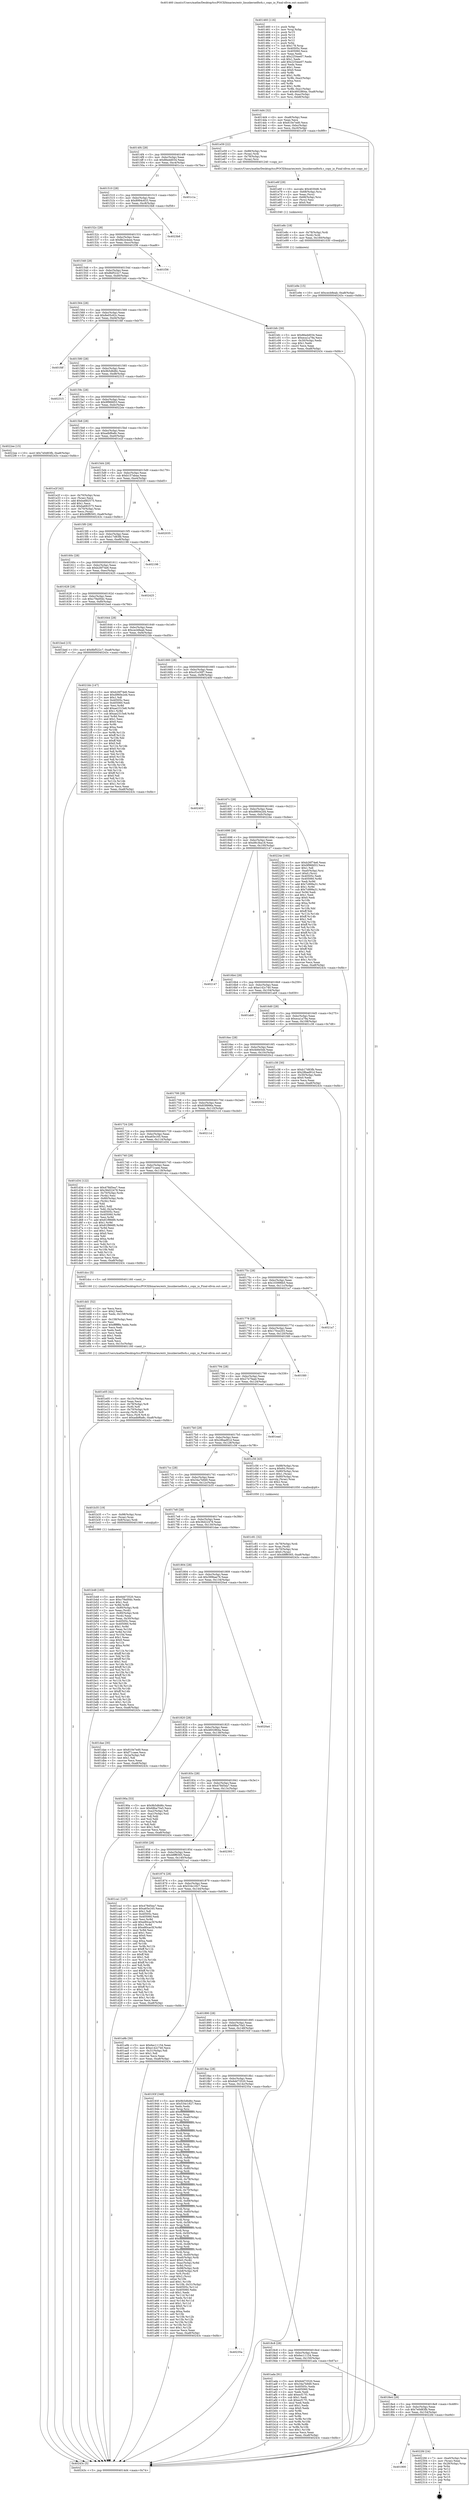 digraph "0x401460" {
  label = "0x401460 (/mnt/c/Users/mathe/Desktop/tcc/POCII/binaries/extr_linuxkernelfork.c_copy_io_Final-ollvm.out::main(0))"
  labelloc = "t"
  node[shape=record]

  Entry [label="",width=0.3,height=0.3,shape=circle,fillcolor=black,style=filled]
  "0x4014d4" [label="{
     0x4014d4 [32]\l
     | [instrs]\l
     &nbsp;&nbsp;0x4014d4 \<+6\>: mov -0xa8(%rbp),%eax\l
     &nbsp;&nbsp;0x4014da \<+2\>: mov %eax,%ecx\l
     &nbsp;&nbsp;0x4014dc \<+6\>: sub $0x810e7ed0,%ecx\l
     &nbsp;&nbsp;0x4014e2 \<+6\>: mov %eax,-0xbc(%rbp)\l
     &nbsp;&nbsp;0x4014e8 \<+6\>: mov %ecx,-0xc0(%rbp)\l
     &nbsp;&nbsp;0x4014ee \<+6\>: je 0000000000401e59 \<main+0x9f9\>\l
  }"]
  "0x401e59" [label="{
     0x401e59 [22]\l
     | [instrs]\l
     &nbsp;&nbsp;0x401e59 \<+7\>: mov -0x88(%rbp),%rax\l
     &nbsp;&nbsp;0x401e60 \<+3\>: mov (%rax),%rdi\l
     &nbsp;&nbsp;0x401e63 \<+4\>: mov -0x78(%rbp),%rax\l
     &nbsp;&nbsp;0x401e67 \<+3\>: mov (%rax),%rsi\l
     &nbsp;&nbsp;0x401e6a \<+5\>: call 0000000000401240 \<copy_io\>\l
     | [calls]\l
     &nbsp;&nbsp;0x401240 \{1\} (/mnt/c/Users/mathe/Desktop/tcc/POCII/binaries/extr_linuxkernelfork.c_copy_io_Final-ollvm.out::copy_io)\l
  }"]
  "0x4014f4" [label="{
     0x4014f4 [28]\l
     | [instrs]\l
     &nbsp;&nbsp;0x4014f4 \<+5\>: jmp 00000000004014f9 \<main+0x99\>\l
     &nbsp;&nbsp;0x4014f9 \<+6\>: mov -0xbc(%rbp),%eax\l
     &nbsp;&nbsp;0x4014ff \<+5\>: sub $0x86edd034,%eax\l
     &nbsp;&nbsp;0x401504 \<+6\>: mov %eax,-0xc4(%rbp)\l
     &nbsp;&nbsp;0x40150a \<+6\>: je 0000000000401c1a \<main+0x7ba\>\l
  }"]
  Exit [label="",width=0.3,height=0.3,shape=circle,fillcolor=black,style=filled,peripheries=2]
  "0x401c1a" [label="{
     0x401c1a\l
  }", style=dashed]
  "0x401510" [label="{
     0x401510 [28]\l
     | [instrs]\l
     &nbsp;&nbsp;0x401510 \<+5\>: jmp 0000000000401515 \<main+0xb5\>\l
     &nbsp;&nbsp;0x401515 \<+6\>: mov -0xbc(%rbp),%eax\l
     &nbsp;&nbsp;0x40151b \<+5\>: sub $0x8994c633,%eax\l
     &nbsp;&nbsp;0x401520 \<+6\>: mov %eax,-0xc8(%rbp)\l
     &nbsp;&nbsp;0x401526 \<+6\>: je 00000000004023b8 \<main+0xf58\>\l
  }"]
  "0x401900" [label="{
     0x401900\l
  }", style=dashed]
  "0x4023b8" [label="{
     0x4023b8\l
  }", style=dashed]
  "0x40152c" [label="{
     0x40152c [28]\l
     | [instrs]\l
     &nbsp;&nbsp;0x40152c \<+5\>: jmp 0000000000401531 \<main+0xd1\>\l
     &nbsp;&nbsp;0x401531 \<+6\>: mov -0xbc(%rbp),%eax\l
     &nbsp;&nbsp;0x401537 \<+5\>: sub $0x8b2e4eee,%eax\l
     &nbsp;&nbsp;0x40153c \<+6\>: mov %eax,-0xcc(%rbp)\l
     &nbsp;&nbsp;0x401542 \<+6\>: je 0000000000401f36 \<main+0xad6\>\l
  }"]
  "0x4022fd" [label="{
     0x4022fd [24]\l
     | [instrs]\l
     &nbsp;&nbsp;0x4022fd \<+7\>: mov -0xa0(%rbp),%rax\l
     &nbsp;&nbsp;0x402304 \<+2\>: mov (%rax),%eax\l
     &nbsp;&nbsp;0x402306 \<+4\>: lea -0x28(%rbp),%rsp\l
     &nbsp;&nbsp;0x40230a \<+1\>: pop %rbx\l
     &nbsp;&nbsp;0x40230b \<+2\>: pop %r12\l
     &nbsp;&nbsp;0x40230d \<+2\>: pop %r13\l
     &nbsp;&nbsp;0x40230f \<+2\>: pop %r14\l
     &nbsp;&nbsp;0x402311 \<+2\>: pop %r15\l
     &nbsp;&nbsp;0x402313 \<+1\>: pop %rbp\l
     &nbsp;&nbsp;0x402314 \<+1\>: ret\l
  }"]
  "0x401f36" [label="{
     0x401f36\l
  }", style=dashed]
  "0x401548" [label="{
     0x401548 [28]\l
     | [instrs]\l
     &nbsp;&nbsp;0x401548 \<+5\>: jmp 000000000040154d \<main+0xed\>\l
     &nbsp;&nbsp;0x40154d \<+6\>: mov -0xbc(%rbp),%eax\l
     &nbsp;&nbsp;0x401553 \<+5\>: sub $0x8bf522c7,%eax\l
     &nbsp;&nbsp;0x401558 \<+6\>: mov %eax,-0xd0(%rbp)\l
     &nbsp;&nbsp;0x40155e \<+6\>: je 0000000000401bfc \<main+0x79c\>\l
  }"]
  "0x401e9e" [label="{
     0x401e9e [15]\l
     | [instrs]\l
     &nbsp;&nbsp;0x401e9e \<+10\>: movl $0xcecb8eab,-0xa8(%rbp)\l
     &nbsp;&nbsp;0x401ea8 \<+5\>: jmp 000000000040243c \<main+0xfdc\>\l
  }"]
  "0x401bfc" [label="{
     0x401bfc [30]\l
     | [instrs]\l
     &nbsp;&nbsp;0x401bfc \<+5\>: mov $0x86edd034,%eax\l
     &nbsp;&nbsp;0x401c01 \<+5\>: mov $0xeca1a79a,%ecx\l
     &nbsp;&nbsp;0x401c06 \<+3\>: mov -0x30(%rbp),%edx\l
     &nbsp;&nbsp;0x401c09 \<+3\>: cmp $0x1,%edx\l
     &nbsp;&nbsp;0x401c0c \<+3\>: cmovl %ecx,%eax\l
     &nbsp;&nbsp;0x401c0f \<+6\>: mov %eax,-0xa8(%rbp)\l
     &nbsp;&nbsp;0x401c15 \<+5\>: jmp 000000000040243c \<main+0xfdc\>\l
  }"]
  "0x401564" [label="{
     0x401564 [28]\l
     | [instrs]\l
     &nbsp;&nbsp;0x401564 \<+5\>: jmp 0000000000401569 \<main+0x109\>\l
     &nbsp;&nbsp;0x401569 \<+6\>: mov -0xbc(%rbp),%eax\l
     &nbsp;&nbsp;0x40156f \<+5\>: sub $0x8e05c62c,%eax\l
     &nbsp;&nbsp;0x401574 \<+6\>: mov %eax,-0xd4(%rbp)\l
     &nbsp;&nbsp;0x40157a \<+6\>: je 0000000000401fdf \<main+0xb7f\>\l
  }"]
  "0x401e8c" [label="{
     0x401e8c [18]\l
     | [instrs]\l
     &nbsp;&nbsp;0x401e8c \<+4\>: mov -0x78(%rbp),%rdi\l
     &nbsp;&nbsp;0x401e90 \<+3\>: mov (%rdi),%rdi\l
     &nbsp;&nbsp;0x401e93 \<+6\>: mov %eax,-0x160(%rbp)\l
     &nbsp;&nbsp;0x401e99 \<+5\>: call 0000000000401030 \<free@plt\>\l
     | [calls]\l
     &nbsp;&nbsp;0x401030 \{1\} (unknown)\l
  }"]
  "0x401fdf" [label="{
     0x401fdf\l
  }", style=dashed]
  "0x401580" [label="{
     0x401580 [28]\l
     | [instrs]\l
     &nbsp;&nbsp;0x401580 \<+5\>: jmp 0000000000401585 \<main+0x125\>\l
     &nbsp;&nbsp;0x401585 \<+6\>: mov -0xbc(%rbp),%eax\l
     &nbsp;&nbsp;0x40158b \<+5\>: sub $0x9b5d6d6c,%eax\l
     &nbsp;&nbsp;0x401590 \<+6\>: mov %eax,-0xd8(%rbp)\l
     &nbsp;&nbsp;0x401596 \<+6\>: je 0000000000402315 \<main+0xeb5\>\l
  }"]
  "0x401e6f" [label="{
     0x401e6f [29]\l
     | [instrs]\l
     &nbsp;&nbsp;0x401e6f \<+10\>: movabs $0x4030d6,%rdi\l
     &nbsp;&nbsp;0x401e79 \<+4\>: mov -0x68(%rbp),%rsi\l
     &nbsp;&nbsp;0x401e7d \<+2\>: mov %eax,(%rsi)\l
     &nbsp;&nbsp;0x401e7f \<+4\>: mov -0x68(%rbp),%rsi\l
     &nbsp;&nbsp;0x401e83 \<+2\>: mov (%rsi),%esi\l
     &nbsp;&nbsp;0x401e85 \<+2\>: mov $0x0,%al\l
     &nbsp;&nbsp;0x401e87 \<+5\>: call 0000000000401040 \<printf@plt\>\l
     | [calls]\l
     &nbsp;&nbsp;0x401040 \{1\} (unknown)\l
  }"]
  "0x402315" [label="{
     0x402315\l
  }", style=dashed]
  "0x40159c" [label="{
     0x40159c [28]\l
     | [instrs]\l
     &nbsp;&nbsp;0x40159c \<+5\>: jmp 00000000004015a1 \<main+0x141\>\l
     &nbsp;&nbsp;0x4015a1 \<+6\>: mov -0xbc(%rbp),%eax\l
     &nbsp;&nbsp;0x4015a7 \<+5\>: sub $0x9f96fd53,%eax\l
     &nbsp;&nbsp;0x4015ac \<+6\>: mov %eax,-0xdc(%rbp)\l
     &nbsp;&nbsp;0x4015b2 \<+6\>: je 00000000004022ee \<main+0xe8e\>\l
  }"]
  "0x401e05" [label="{
     0x401e05 [42]\l
     | [instrs]\l
     &nbsp;&nbsp;0x401e05 \<+6\>: mov -0x15c(%rbp),%ecx\l
     &nbsp;&nbsp;0x401e0b \<+3\>: imul %eax,%ecx\l
     &nbsp;&nbsp;0x401e0e \<+4\>: mov -0x78(%rbp),%r8\l
     &nbsp;&nbsp;0x401e12 \<+3\>: mov (%r8),%r8\l
     &nbsp;&nbsp;0x401e15 \<+4\>: mov -0x70(%rbp),%r9\l
     &nbsp;&nbsp;0x401e19 \<+3\>: movslq (%r9),%r9\l
     &nbsp;&nbsp;0x401e1c \<+4\>: mov %ecx,(%r8,%r9,4)\l
     &nbsp;&nbsp;0x401e20 \<+10\>: movl $0xadbf6a8c,-0xa8(%rbp)\l
     &nbsp;&nbsp;0x401e2a \<+5\>: jmp 000000000040243c \<main+0xfdc\>\l
  }"]
  "0x4022ee" [label="{
     0x4022ee [15]\l
     | [instrs]\l
     &nbsp;&nbsp;0x4022ee \<+10\>: movl $0x7e0d83fb,-0xa8(%rbp)\l
     &nbsp;&nbsp;0x4022f8 \<+5\>: jmp 000000000040243c \<main+0xfdc\>\l
  }"]
  "0x4015b8" [label="{
     0x4015b8 [28]\l
     | [instrs]\l
     &nbsp;&nbsp;0x4015b8 \<+5\>: jmp 00000000004015bd \<main+0x15d\>\l
     &nbsp;&nbsp;0x4015bd \<+6\>: mov -0xbc(%rbp),%eax\l
     &nbsp;&nbsp;0x4015c3 \<+5\>: sub $0xadbf6a8c,%eax\l
     &nbsp;&nbsp;0x4015c8 \<+6\>: mov %eax,-0xe0(%rbp)\l
     &nbsp;&nbsp;0x4015ce \<+6\>: je 0000000000401e2f \<main+0x9cf\>\l
  }"]
  "0x401dd1" [label="{
     0x401dd1 [52]\l
     | [instrs]\l
     &nbsp;&nbsp;0x401dd1 \<+2\>: xor %ecx,%ecx\l
     &nbsp;&nbsp;0x401dd3 \<+5\>: mov $0x2,%edx\l
     &nbsp;&nbsp;0x401dd8 \<+6\>: mov %edx,-0x158(%rbp)\l
     &nbsp;&nbsp;0x401dde \<+1\>: cltd\l
     &nbsp;&nbsp;0x401ddf \<+6\>: mov -0x158(%rbp),%esi\l
     &nbsp;&nbsp;0x401de5 \<+2\>: idiv %esi\l
     &nbsp;&nbsp;0x401de7 \<+6\>: imul $0xfffffffe,%edx,%edx\l
     &nbsp;&nbsp;0x401ded \<+2\>: mov %ecx,%edi\l
     &nbsp;&nbsp;0x401def \<+2\>: sub %edx,%edi\l
     &nbsp;&nbsp;0x401df1 \<+2\>: mov %ecx,%edx\l
     &nbsp;&nbsp;0x401df3 \<+3\>: sub $0x1,%edx\l
     &nbsp;&nbsp;0x401df6 \<+2\>: add %edx,%edi\l
     &nbsp;&nbsp;0x401df8 \<+2\>: sub %edi,%ecx\l
     &nbsp;&nbsp;0x401dfa \<+6\>: mov %ecx,-0x15c(%rbp)\l
     &nbsp;&nbsp;0x401e00 \<+5\>: call 0000000000401160 \<next_i\>\l
     | [calls]\l
     &nbsp;&nbsp;0x401160 \{1\} (/mnt/c/Users/mathe/Desktop/tcc/POCII/binaries/extr_linuxkernelfork.c_copy_io_Final-ollvm.out::next_i)\l
  }"]
  "0x401e2f" [label="{
     0x401e2f [42]\l
     | [instrs]\l
     &nbsp;&nbsp;0x401e2f \<+4\>: mov -0x70(%rbp),%rax\l
     &nbsp;&nbsp;0x401e33 \<+2\>: mov (%rax),%ecx\l
     &nbsp;&nbsp;0x401e35 \<+6\>: add $0xba682575,%ecx\l
     &nbsp;&nbsp;0x401e3b \<+3\>: add $0x1,%ecx\l
     &nbsp;&nbsp;0x401e3e \<+6\>: sub $0xba682575,%ecx\l
     &nbsp;&nbsp;0x401e44 \<+4\>: mov -0x70(%rbp),%rax\l
     &nbsp;&nbsp;0x401e48 \<+2\>: mov %ecx,(%rax)\l
     &nbsp;&nbsp;0x401e4a \<+10\>: movl $0x48ff6565,-0xa8(%rbp)\l
     &nbsp;&nbsp;0x401e54 \<+5\>: jmp 000000000040243c \<main+0xfdc\>\l
  }"]
  "0x4015d4" [label="{
     0x4015d4 [28]\l
     | [instrs]\l
     &nbsp;&nbsp;0x4015d4 \<+5\>: jmp 00000000004015d9 \<main+0x179\>\l
     &nbsp;&nbsp;0x4015d9 \<+6\>: mov -0xbc(%rbp),%eax\l
     &nbsp;&nbsp;0x4015df \<+5\>: sub $0xb157abaa,%eax\l
     &nbsp;&nbsp;0x4015e4 \<+6\>: mov %eax,-0xe4(%rbp)\l
     &nbsp;&nbsp;0x4015ea \<+6\>: je 0000000000402035 \<main+0xbd5\>\l
  }"]
  "0x401c81" [label="{
     0x401c81 [32]\l
     | [instrs]\l
     &nbsp;&nbsp;0x401c81 \<+4\>: mov -0x78(%rbp),%rdi\l
     &nbsp;&nbsp;0x401c85 \<+3\>: mov %rax,(%rdi)\l
     &nbsp;&nbsp;0x401c88 \<+4\>: mov -0x70(%rbp),%rax\l
     &nbsp;&nbsp;0x401c8c \<+6\>: movl $0x0,(%rax)\l
     &nbsp;&nbsp;0x401c92 \<+10\>: movl $0x48ff6565,-0xa8(%rbp)\l
     &nbsp;&nbsp;0x401c9c \<+5\>: jmp 000000000040243c \<main+0xfdc\>\l
  }"]
  "0x402035" [label="{
     0x402035\l
  }", style=dashed]
  "0x4015f0" [label="{
     0x4015f0 [28]\l
     | [instrs]\l
     &nbsp;&nbsp;0x4015f0 \<+5\>: jmp 00000000004015f5 \<main+0x195\>\l
     &nbsp;&nbsp;0x4015f5 \<+6\>: mov -0xbc(%rbp),%eax\l
     &nbsp;&nbsp;0x4015fb \<+5\>: sub $0xb17d83fb,%eax\l
     &nbsp;&nbsp;0x401600 \<+6\>: mov %eax,-0xe8(%rbp)\l
     &nbsp;&nbsp;0x401606 \<+6\>: je 0000000000402198 \<main+0xd38\>\l
  }"]
  "0x401b48" [label="{
     0x401b48 [165]\l
     | [instrs]\l
     &nbsp;&nbsp;0x401b48 \<+5\>: mov $0x6dd73520,%ecx\l
     &nbsp;&nbsp;0x401b4d \<+5\>: mov $0xc79a00dc,%edx\l
     &nbsp;&nbsp;0x401b52 \<+3\>: mov $0x1,%sil\l
     &nbsp;&nbsp;0x401b55 \<+3\>: xor %r8d,%r8d\l
     &nbsp;&nbsp;0x401b58 \<+7\>: mov -0x90(%rbp),%rdi\l
     &nbsp;&nbsp;0x401b5f \<+2\>: mov %eax,(%rdi)\l
     &nbsp;&nbsp;0x401b61 \<+7\>: mov -0x90(%rbp),%rdi\l
     &nbsp;&nbsp;0x401b68 \<+2\>: mov (%rdi),%eax\l
     &nbsp;&nbsp;0x401b6a \<+3\>: mov %eax,-0x30(%rbp)\l
     &nbsp;&nbsp;0x401b6d \<+7\>: mov 0x40505c,%eax\l
     &nbsp;&nbsp;0x401b74 \<+8\>: mov 0x405060,%r9d\l
     &nbsp;&nbsp;0x401b7c \<+4\>: sub $0x1,%r8d\l
     &nbsp;&nbsp;0x401b80 \<+3\>: mov %eax,%r10d\l
     &nbsp;&nbsp;0x401b83 \<+3\>: add %r8d,%r10d\l
     &nbsp;&nbsp;0x401b86 \<+4\>: imul %r10d,%eax\l
     &nbsp;&nbsp;0x401b8a \<+3\>: and $0x1,%eax\l
     &nbsp;&nbsp;0x401b8d \<+3\>: cmp $0x0,%eax\l
     &nbsp;&nbsp;0x401b90 \<+4\>: sete %r11b\l
     &nbsp;&nbsp;0x401b94 \<+4\>: cmp $0xa,%r9d\l
     &nbsp;&nbsp;0x401b98 \<+3\>: setl %bl\l
     &nbsp;&nbsp;0x401b9b \<+3\>: mov %r11b,%r14b\l
     &nbsp;&nbsp;0x401b9e \<+4\>: xor $0xff,%r14b\l
     &nbsp;&nbsp;0x401ba2 \<+3\>: mov %bl,%r15b\l
     &nbsp;&nbsp;0x401ba5 \<+4\>: xor $0xff,%r15b\l
     &nbsp;&nbsp;0x401ba9 \<+4\>: xor $0x1,%sil\l
     &nbsp;&nbsp;0x401bad \<+3\>: mov %r14b,%r12b\l
     &nbsp;&nbsp;0x401bb0 \<+4\>: and $0xff,%r12b\l
     &nbsp;&nbsp;0x401bb4 \<+3\>: and %sil,%r11b\l
     &nbsp;&nbsp;0x401bb7 \<+3\>: mov %r15b,%r13b\l
     &nbsp;&nbsp;0x401bba \<+4\>: and $0xff,%r13b\l
     &nbsp;&nbsp;0x401bbe \<+3\>: and %sil,%bl\l
     &nbsp;&nbsp;0x401bc1 \<+3\>: or %r11b,%r12b\l
     &nbsp;&nbsp;0x401bc4 \<+3\>: or %bl,%r13b\l
     &nbsp;&nbsp;0x401bc7 \<+3\>: xor %r13b,%r12b\l
     &nbsp;&nbsp;0x401bca \<+3\>: or %r15b,%r14b\l
     &nbsp;&nbsp;0x401bcd \<+4\>: xor $0xff,%r14b\l
     &nbsp;&nbsp;0x401bd1 \<+4\>: or $0x1,%sil\l
     &nbsp;&nbsp;0x401bd5 \<+3\>: and %sil,%r14b\l
     &nbsp;&nbsp;0x401bd8 \<+3\>: or %r14b,%r12b\l
     &nbsp;&nbsp;0x401bdb \<+4\>: test $0x1,%r12b\l
     &nbsp;&nbsp;0x401bdf \<+3\>: cmovne %edx,%ecx\l
     &nbsp;&nbsp;0x401be2 \<+6\>: mov %ecx,-0xa8(%rbp)\l
     &nbsp;&nbsp;0x401be8 \<+5\>: jmp 000000000040243c \<main+0xfdc\>\l
  }"]
  "0x402198" [label="{
     0x402198\l
  }", style=dashed]
  "0x40160c" [label="{
     0x40160c [28]\l
     | [instrs]\l
     &nbsp;&nbsp;0x40160c \<+5\>: jmp 0000000000401611 \<main+0x1b1\>\l
     &nbsp;&nbsp;0x401611 \<+6\>: mov -0xbc(%rbp),%eax\l
     &nbsp;&nbsp;0x401617 \<+5\>: sub $0xb26f74e6,%eax\l
     &nbsp;&nbsp;0x40161c \<+6\>: mov %eax,-0xec(%rbp)\l
     &nbsp;&nbsp;0x401622 \<+6\>: je 0000000000402425 \<main+0xfc5\>\l
  }"]
  "0x4018e4" [label="{
     0x4018e4 [28]\l
     | [instrs]\l
     &nbsp;&nbsp;0x4018e4 \<+5\>: jmp 00000000004018e9 \<main+0x489\>\l
     &nbsp;&nbsp;0x4018e9 \<+6\>: mov -0xbc(%rbp),%eax\l
     &nbsp;&nbsp;0x4018ef \<+5\>: sub $0x7e0d83fb,%eax\l
     &nbsp;&nbsp;0x4018f4 \<+6\>: mov %eax,-0x154(%rbp)\l
     &nbsp;&nbsp;0x4018fa \<+6\>: je 00000000004022fd \<main+0xe9d\>\l
  }"]
  "0x402425" [label="{
     0x402425\l
  }", style=dashed]
  "0x401628" [label="{
     0x401628 [28]\l
     | [instrs]\l
     &nbsp;&nbsp;0x401628 \<+5\>: jmp 000000000040162d \<main+0x1cd\>\l
     &nbsp;&nbsp;0x40162d \<+6\>: mov -0xbc(%rbp),%eax\l
     &nbsp;&nbsp;0x401633 \<+5\>: sub $0xc79a00dc,%eax\l
     &nbsp;&nbsp;0x401638 \<+6\>: mov %eax,-0xf0(%rbp)\l
     &nbsp;&nbsp;0x40163e \<+6\>: je 0000000000401bed \<main+0x78d\>\l
  }"]
  "0x401ada" [label="{
     0x401ada [91]\l
     | [instrs]\l
     &nbsp;&nbsp;0x401ada \<+5\>: mov $0x6dd73520,%eax\l
     &nbsp;&nbsp;0x401adf \<+5\>: mov $0x34a7b9d0,%ecx\l
     &nbsp;&nbsp;0x401ae4 \<+7\>: mov 0x40505c,%edx\l
     &nbsp;&nbsp;0x401aeb \<+7\>: mov 0x405060,%esi\l
     &nbsp;&nbsp;0x401af2 \<+2\>: mov %edx,%edi\l
     &nbsp;&nbsp;0x401af4 \<+6\>: add $0xecf17f1,%edi\l
     &nbsp;&nbsp;0x401afa \<+3\>: sub $0x1,%edi\l
     &nbsp;&nbsp;0x401afd \<+6\>: sub $0xecf17f1,%edi\l
     &nbsp;&nbsp;0x401b03 \<+3\>: imul %edi,%edx\l
     &nbsp;&nbsp;0x401b06 \<+3\>: and $0x1,%edx\l
     &nbsp;&nbsp;0x401b09 \<+3\>: cmp $0x0,%edx\l
     &nbsp;&nbsp;0x401b0c \<+4\>: sete %r8b\l
     &nbsp;&nbsp;0x401b10 \<+3\>: cmp $0xa,%esi\l
     &nbsp;&nbsp;0x401b13 \<+4\>: setl %r9b\l
     &nbsp;&nbsp;0x401b17 \<+3\>: mov %r8b,%r10b\l
     &nbsp;&nbsp;0x401b1a \<+3\>: and %r9b,%r10b\l
     &nbsp;&nbsp;0x401b1d \<+3\>: xor %r9b,%r8b\l
     &nbsp;&nbsp;0x401b20 \<+3\>: or %r8b,%r10b\l
     &nbsp;&nbsp;0x401b23 \<+4\>: test $0x1,%r10b\l
     &nbsp;&nbsp;0x401b27 \<+3\>: cmovne %ecx,%eax\l
     &nbsp;&nbsp;0x401b2a \<+6\>: mov %eax,-0xa8(%rbp)\l
     &nbsp;&nbsp;0x401b30 \<+5\>: jmp 000000000040243c \<main+0xfdc\>\l
  }"]
  "0x401bed" [label="{
     0x401bed [15]\l
     | [instrs]\l
     &nbsp;&nbsp;0x401bed \<+10\>: movl $0x8bf522c7,-0xa8(%rbp)\l
     &nbsp;&nbsp;0x401bf7 \<+5\>: jmp 000000000040243c \<main+0xfdc\>\l
  }"]
  "0x401644" [label="{
     0x401644 [28]\l
     | [instrs]\l
     &nbsp;&nbsp;0x401644 \<+5\>: jmp 0000000000401649 \<main+0x1e9\>\l
     &nbsp;&nbsp;0x401649 \<+6\>: mov -0xbc(%rbp),%eax\l
     &nbsp;&nbsp;0x40164f \<+5\>: sub $0xcecb8eab,%eax\l
     &nbsp;&nbsp;0x401654 \<+6\>: mov %eax,-0xf4(%rbp)\l
     &nbsp;&nbsp;0x40165a \<+6\>: je 00000000004021bb \<main+0xd5b\>\l
  }"]
  "0x4018c8" [label="{
     0x4018c8 [28]\l
     | [instrs]\l
     &nbsp;&nbsp;0x4018c8 \<+5\>: jmp 00000000004018cd \<main+0x46d\>\l
     &nbsp;&nbsp;0x4018cd \<+6\>: mov -0xbc(%rbp),%eax\l
     &nbsp;&nbsp;0x4018d3 \<+5\>: sub $0x6ec11154,%eax\l
     &nbsp;&nbsp;0x4018d8 \<+6\>: mov %eax,-0x150(%rbp)\l
     &nbsp;&nbsp;0x4018de \<+6\>: je 0000000000401ada \<main+0x67a\>\l
  }"]
  "0x4021bb" [label="{
     0x4021bb [147]\l
     | [instrs]\l
     &nbsp;&nbsp;0x4021bb \<+5\>: mov $0xb26f74e6,%eax\l
     &nbsp;&nbsp;0x4021c0 \<+5\>: mov $0xd960e2d4,%ecx\l
     &nbsp;&nbsp;0x4021c5 \<+2\>: mov $0x1,%dl\l
     &nbsp;&nbsp;0x4021c7 \<+7\>: mov 0x40505c,%esi\l
     &nbsp;&nbsp;0x4021ce \<+7\>: mov 0x405060,%edi\l
     &nbsp;&nbsp;0x4021d5 \<+3\>: mov %esi,%r8d\l
     &nbsp;&nbsp;0x4021d8 \<+7\>: add $0xae2315e8,%r8d\l
     &nbsp;&nbsp;0x4021df \<+4\>: sub $0x1,%r8d\l
     &nbsp;&nbsp;0x4021e3 \<+7\>: sub $0xae2315e8,%r8d\l
     &nbsp;&nbsp;0x4021ea \<+4\>: imul %r8d,%esi\l
     &nbsp;&nbsp;0x4021ee \<+3\>: and $0x1,%esi\l
     &nbsp;&nbsp;0x4021f1 \<+3\>: cmp $0x0,%esi\l
     &nbsp;&nbsp;0x4021f4 \<+4\>: sete %r9b\l
     &nbsp;&nbsp;0x4021f8 \<+3\>: cmp $0xa,%edi\l
     &nbsp;&nbsp;0x4021fb \<+4\>: setl %r10b\l
     &nbsp;&nbsp;0x4021ff \<+3\>: mov %r9b,%r11b\l
     &nbsp;&nbsp;0x402202 \<+4\>: xor $0xff,%r11b\l
     &nbsp;&nbsp;0x402206 \<+3\>: mov %r10b,%bl\l
     &nbsp;&nbsp;0x402209 \<+3\>: xor $0xff,%bl\l
     &nbsp;&nbsp;0x40220c \<+3\>: xor $0x0,%dl\l
     &nbsp;&nbsp;0x40220f \<+3\>: mov %r11b,%r14b\l
     &nbsp;&nbsp;0x402212 \<+4\>: and $0x0,%r14b\l
     &nbsp;&nbsp;0x402216 \<+3\>: and %dl,%r9b\l
     &nbsp;&nbsp;0x402219 \<+3\>: mov %bl,%r15b\l
     &nbsp;&nbsp;0x40221c \<+4\>: and $0x0,%r15b\l
     &nbsp;&nbsp;0x402220 \<+3\>: and %dl,%r10b\l
     &nbsp;&nbsp;0x402223 \<+3\>: or %r9b,%r14b\l
     &nbsp;&nbsp;0x402226 \<+3\>: or %r10b,%r15b\l
     &nbsp;&nbsp;0x402229 \<+3\>: xor %r15b,%r14b\l
     &nbsp;&nbsp;0x40222c \<+3\>: or %bl,%r11b\l
     &nbsp;&nbsp;0x40222f \<+4\>: xor $0xff,%r11b\l
     &nbsp;&nbsp;0x402233 \<+3\>: or $0x0,%dl\l
     &nbsp;&nbsp;0x402236 \<+3\>: and %dl,%r11b\l
     &nbsp;&nbsp;0x402239 \<+3\>: or %r11b,%r14b\l
     &nbsp;&nbsp;0x40223c \<+4\>: test $0x1,%r14b\l
     &nbsp;&nbsp;0x402240 \<+3\>: cmovne %ecx,%eax\l
     &nbsp;&nbsp;0x402243 \<+6\>: mov %eax,-0xa8(%rbp)\l
     &nbsp;&nbsp;0x402249 \<+5\>: jmp 000000000040243c \<main+0xfdc\>\l
  }"]
  "0x401660" [label="{
     0x401660 [28]\l
     | [instrs]\l
     &nbsp;&nbsp;0x401660 \<+5\>: jmp 0000000000401665 \<main+0x205\>\l
     &nbsp;&nbsp;0x401665 \<+6\>: mov -0xbc(%rbp),%eax\l
     &nbsp;&nbsp;0x40166b \<+5\>: sub $0xcf1e30f7,%eax\l
     &nbsp;&nbsp;0x401670 \<+6\>: mov %eax,-0xf8(%rbp)\l
     &nbsp;&nbsp;0x401676 \<+6\>: je 0000000000402400 \<main+0xfa0\>\l
  }"]
  "0x40235a" [label="{
     0x40235a\l
  }", style=dashed]
  "0x402400" [label="{
     0x402400\l
  }", style=dashed]
  "0x40167c" [label="{
     0x40167c [28]\l
     | [instrs]\l
     &nbsp;&nbsp;0x40167c \<+5\>: jmp 0000000000401681 \<main+0x221\>\l
     &nbsp;&nbsp;0x401681 \<+6\>: mov -0xbc(%rbp),%eax\l
     &nbsp;&nbsp;0x401687 \<+5\>: sub $0xd960e2d4,%eax\l
     &nbsp;&nbsp;0x40168c \<+6\>: mov %eax,-0xfc(%rbp)\l
     &nbsp;&nbsp;0x401692 \<+6\>: je 000000000040224e \<main+0xdee\>\l
  }"]
  "0x4018ac" [label="{
     0x4018ac [28]\l
     | [instrs]\l
     &nbsp;&nbsp;0x4018ac \<+5\>: jmp 00000000004018b1 \<main+0x451\>\l
     &nbsp;&nbsp;0x4018b1 \<+6\>: mov -0xbc(%rbp),%eax\l
     &nbsp;&nbsp;0x4018b7 \<+5\>: sub $0x6dd73520,%eax\l
     &nbsp;&nbsp;0x4018bc \<+6\>: mov %eax,-0x14c(%rbp)\l
     &nbsp;&nbsp;0x4018c2 \<+6\>: je 000000000040235a \<main+0xefa\>\l
  }"]
  "0x40224e" [label="{
     0x40224e [160]\l
     | [instrs]\l
     &nbsp;&nbsp;0x40224e \<+5\>: mov $0xb26f74e6,%eax\l
     &nbsp;&nbsp;0x402253 \<+5\>: mov $0x9f96fd53,%ecx\l
     &nbsp;&nbsp;0x402258 \<+2\>: mov $0x1,%dl\l
     &nbsp;&nbsp;0x40225a \<+7\>: mov -0xa0(%rbp),%rsi\l
     &nbsp;&nbsp;0x402261 \<+6\>: movl $0x0,(%rsi)\l
     &nbsp;&nbsp;0x402267 \<+7\>: mov 0x40505c,%edi\l
     &nbsp;&nbsp;0x40226e \<+8\>: mov 0x405060,%r8d\l
     &nbsp;&nbsp;0x402276 \<+3\>: mov %edi,%r9d\l
     &nbsp;&nbsp;0x402279 \<+7\>: add $0x7c899a31,%r9d\l
     &nbsp;&nbsp;0x402280 \<+4\>: sub $0x1,%r9d\l
     &nbsp;&nbsp;0x402284 \<+7\>: sub $0x7c899a31,%r9d\l
     &nbsp;&nbsp;0x40228b \<+4\>: imul %r9d,%edi\l
     &nbsp;&nbsp;0x40228f \<+3\>: and $0x1,%edi\l
     &nbsp;&nbsp;0x402292 \<+3\>: cmp $0x0,%edi\l
     &nbsp;&nbsp;0x402295 \<+4\>: sete %r10b\l
     &nbsp;&nbsp;0x402299 \<+4\>: cmp $0xa,%r8d\l
     &nbsp;&nbsp;0x40229d \<+4\>: setl %r11b\l
     &nbsp;&nbsp;0x4022a1 \<+3\>: mov %r10b,%bl\l
     &nbsp;&nbsp;0x4022a4 \<+3\>: xor $0xff,%bl\l
     &nbsp;&nbsp;0x4022a7 \<+3\>: mov %r11b,%r14b\l
     &nbsp;&nbsp;0x4022aa \<+4\>: xor $0xff,%r14b\l
     &nbsp;&nbsp;0x4022ae \<+3\>: xor $0x1,%dl\l
     &nbsp;&nbsp;0x4022b1 \<+3\>: mov %bl,%r15b\l
     &nbsp;&nbsp;0x4022b4 \<+4\>: and $0xff,%r15b\l
     &nbsp;&nbsp;0x4022b8 \<+3\>: and %dl,%r10b\l
     &nbsp;&nbsp;0x4022bb \<+3\>: mov %r14b,%r12b\l
     &nbsp;&nbsp;0x4022be \<+4\>: and $0xff,%r12b\l
     &nbsp;&nbsp;0x4022c2 \<+3\>: and %dl,%r11b\l
     &nbsp;&nbsp;0x4022c5 \<+3\>: or %r10b,%r15b\l
     &nbsp;&nbsp;0x4022c8 \<+3\>: or %r11b,%r12b\l
     &nbsp;&nbsp;0x4022cb \<+3\>: xor %r12b,%r15b\l
     &nbsp;&nbsp;0x4022ce \<+3\>: or %r14b,%bl\l
     &nbsp;&nbsp;0x4022d1 \<+3\>: xor $0xff,%bl\l
     &nbsp;&nbsp;0x4022d4 \<+3\>: or $0x1,%dl\l
     &nbsp;&nbsp;0x4022d7 \<+2\>: and %dl,%bl\l
     &nbsp;&nbsp;0x4022d9 \<+3\>: or %bl,%r15b\l
     &nbsp;&nbsp;0x4022dc \<+4\>: test $0x1,%r15b\l
     &nbsp;&nbsp;0x4022e0 \<+3\>: cmovne %ecx,%eax\l
     &nbsp;&nbsp;0x4022e3 \<+6\>: mov %eax,-0xa8(%rbp)\l
     &nbsp;&nbsp;0x4022e9 \<+5\>: jmp 000000000040243c \<main+0xfdc\>\l
  }"]
  "0x401698" [label="{
     0x401698 [28]\l
     | [instrs]\l
     &nbsp;&nbsp;0x401698 \<+5\>: jmp 000000000040169d \<main+0x23d\>\l
     &nbsp;&nbsp;0x40169d \<+6\>: mov -0xbc(%rbp),%eax\l
     &nbsp;&nbsp;0x4016a3 \<+5\>: sub $0xd9c3ba18,%eax\l
     &nbsp;&nbsp;0x4016a8 \<+6\>: mov %eax,-0x100(%rbp)\l
     &nbsp;&nbsp;0x4016ae \<+6\>: je 0000000000402147 \<main+0xce7\>\l
  }"]
  "0x40193f" [label="{
     0x40193f [348]\l
     | [instrs]\l
     &nbsp;&nbsp;0x40193f \<+5\>: mov $0x9b5d6d6c,%eax\l
     &nbsp;&nbsp;0x401944 \<+5\>: mov $0x534c1827,%ecx\l
     &nbsp;&nbsp;0x401949 \<+2\>: xor %edx,%edx\l
     &nbsp;&nbsp;0x40194b \<+3\>: mov %rsp,%rsi\l
     &nbsp;&nbsp;0x40194e \<+4\>: add $0xfffffffffffffff0,%rsi\l
     &nbsp;&nbsp;0x401952 \<+3\>: mov %rsi,%rsp\l
     &nbsp;&nbsp;0x401955 \<+7\>: mov %rsi,-0xa0(%rbp)\l
     &nbsp;&nbsp;0x40195c \<+3\>: mov %rsp,%rsi\l
     &nbsp;&nbsp;0x40195f \<+4\>: add $0xfffffffffffffff0,%rsi\l
     &nbsp;&nbsp;0x401963 \<+3\>: mov %rsi,%rsp\l
     &nbsp;&nbsp;0x401966 \<+3\>: mov %rsp,%rdi\l
     &nbsp;&nbsp;0x401969 \<+4\>: add $0xfffffffffffffff0,%rdi\l
     &nbsp;&nbsp;0x40196d \<+3\>: mov %rdi,%rsp\l
     &nbsp;&nbsp;0x401970 \<+7\>: mov %rdi,-0x98(%rbp)\l
     &nbsp;&nbsp;0x401977 \<+3\>: mov %rsp,%rdi\l
     &nbsp;&nbsp;0x40197a \<+4\>: add $0xfffffffffffffff0,%rdi\l
     &nbsp;&nbsp;0x40197e \<+3\>: mov %rdi,%rsp\l
     &nbsp;&nbsp;0x401981 \<+7\>: mov %rdi,-0x90(%rbp)\l
     &nbsp;&nbsp;0x401988 \<+3\>: mov %rsp,%rdi\l
     &nbsp;&nbsp;0x40198b \<+4\>: add $0xfffffffffffffff0,%rdi\l
     &nbsp;&nbsp;0x40198f \<+3\>: mov %rdi,%rsp\l
     &nbsp;&nbsp;0x401992 \<+7\>: mov %rdi,-0x88(%rbp)\l
     &nbsp;&nbsp;0x401999 \<+3\>: mov %rsp,%rdi\l
     &nbsp;&nbsp;0x40199c \<+4\>: add $0xfffffffffffffff0,%rdi\l
     &nbsp;&nbsp;0x4019a0 \<+3\>: mov %rdi,%rsp\l
     &nbsp;&nbsp;0x4019a3 \<+4\>: mov %rdi,-0x80(%rbp)\l
     &nbsp;&nbsp;0x4019a7 \<+3\>: mov %rsp,%rdi\l
     &nbsp;&nbsp;0x4019aa \<+4\>: add $0xfffffffffffffff0,%rdi\l
     &nbsp;&nbsp;0x4019ae \<+3\>: mov %rdi,%rsp\l
     &nbsp;&nbsp;0x4019b1 \<+4\>: mov %rdi,-0x78(%rbp)\l
     &nbsp;&nbsp;0x4019b5 \<+3\>: mov %rsp,%rdi\l
     &nbsp;&nbsp;0x4019b8 \<+4\>: add $0xfffffffffffffff0,%rdi\l
     &nbsp;&nbsp;0x4019bc \<+3\>: mov %rdi,%rsp\l
     &nbsp;&nbsp;0x4019bf \<+4\>: mov %rdi,-0x70(%rbp)\l
     &nbsp;&nbsp;0x4019c3 \<+3\>: mov %rsp,%rdi\l
     &nbsp;&nbsp;0x4019c6 \<+4\>: add $0xfffffffffffffff0,%rdi\l
     &nbsp;&nbsp;0x4019ca \<+3\>: mov %rdi,%rsp\l
     &nbsp;&nbsp;0x4019cd \<+4\>: mov %rdi,-0x68(%rbp)\l
     &nbsp;&nbsp;0x4019d1 \<+3\>: mov %rsp,%rdi\l
     &nbsp;&nbsp;0x4019d4 \<+4\>: add $0xfffffffffffffff0,%rdi\l
     &nbsp;&nbsp;0x4019d8 \<+3\>: mov %rdi,%rsp\l
     &nbsp;&nbsp;0x4019db \<+4\>: mov %rdi,-0x60(%rbp)\l
     &nbsp;&nbsp;0x4019df \<+3\>: mov %rsp,%rdi\l
     &nbsp;&nbsp;0x4019e2 \<+4\>: add $0xfffffffffffffff0,%rdi\l
     &nbsp;&nbsp;0x4019e6 \<+3\>: mov %rdi,%rsp\l
     &nbsp;&nbsp;0x4019e9 \<+4\>: mov %rdi,-0x58(%rbp)\l
     &nbsp;&nbsp;0x4019ed \<+3\>: mov %rsp,%rdi\l
     &nbsp;&nbsp;0x4019f0 \<+4\>: add $0xfffffffffffffff0,%rdi\l
     &nbsp;&nbsp;0x4019f4 \<+3\>: mov %rdi,%rsp\l
     &nbsp;&nbsp;0x4019f7 \<+4\>: mov %rdi,-0x50(%rbp)\l
     &nbsp;&nbsp;0x4019fb \<+3\>: mov %rsp,%rdi\l
     &nbsp;&nbsp;0x4019fe \<+4\>: add $0xfffffffffffffff0,%rdi\l
     &nbsp;&nbsp;0x401a02 \<+3\>: mov %rdi,%rsp\l
     &nbsp;&nbsp;0x401a05 \<+4\>: mov %rdi,-0x48(%rbp)\l
     &nbsp;&nbsp;0x401a09 \<+3\>: mov %rsp,%rdi\l
     &nbsp;&nbsp;0x401a0c \<+4\>: add $0xfffffffffffffff0,%rdi\l
     &nbsp;&nbsp;0x401a10 \<+3\>: mov %rdi,%rsp\l
     &nbsp;&nbsp;0x401a13 \<+4\>: mov %rdi,-0x40(%rbp)\l
     &nbsp;&nbsp;0x401a17 \<+7\>: mov -0xa0(%rbp),%rdi\l
     &nbsp;&nbsp;0x401a1e \<+6\>: movl $0x0,(%rdi)\l
     &nbsp;&nbsp;0x401a24 \<+7\>: mov -0xac(%rbp),%r8d\l
     &nbsp;&nbsp;0x401a2b \<+3\>: mov %r8d,(%rsi)\l
     &nbsp;&nbsp;0x401a2e \<+7\>: mov -0x98(%rbp),%rdi\l
     &nbsp;&nbsp;0x401a35 \<+7\>: mov -0xb8(%rbp),%r9\l
     &nbsp;&nbsp;0x401a3c \<+3\>: mov %r9,(%rdi)\l
     &nbsp;&nbsp;0x401a3f \<+3\>: cmpl $0x2,(%rsi)\l
     &nbsp;&nbsp;0x401a42 \<+4\>: setne %r10b\l
     &nbsp;&nbsp;0x401a46 \<+4\>: and $0x1,%r10b\l
     &nbsp;&nbsp;0x401a4a \<+4\>: mov %r10b,-0x31(%rbp)\l
     &nbsp;&nbsp;0x401a4e \<+8\>: mov 0x40505c,%r11d\l
     &nbsp;&nbsp;0x401a56 \<+7\>: mov 0x405060,%ebx\l
     &nbsp;&nbsp;0x401a5d \<+3\>: sub $0x1,%edx\l
     &nbsp;&nbsp;0x401a60 \<+3\>: mov %r11d,%r14d\l
     &nbsp;&nbsp;0x401a63 \<+3\>: add %edx,%r14d\l
     &nbsp;&nbsp;0x401a66 \<+4\>: imul %r14d,%r11d\l
     &nbsp;&nbsp;0x401a6a \<+4\>: and $0x1,%r11d\l
     &nbsp;&nbsp;0x401a6e \<+4\>: cmp $0x0,%r11d\l
     &nbsp;&nbsp;0x401a72 \<+4\>: sete %r10b\l
     &nbsp;&nbsp;0x401a76 \<+3\>: cmp $0xa,%ebx\l
     &nbsp;&nbsp;0x401a79 \<+4\>: setl %r15b\l
     &nbsp;&nbsp;0x401a7d \<+3\>: mov %r10b,%r12b\l
     &nbsp;&nbsp;0x401a80 \<+3\>: and %r15b,%r12b\l
     &nbsp;&nbsp;0x401a83 \<+3\>: xor %r15b,%r10b\l
     &nbsp;&nbsp;0x401a86 \<+3\>: or %r10b,%r12b\l
     &nbsp;&nbsp;0x401a89 \<+4\>: test $0x1,%r12b\l
     &nbsp;&nbsp;0x401a8d \<+3\>: cmovne %ecx,%eax\l
     &nbsp;&nbsp;0x401a90 \<+6\>: mov %eax,-0xa8(%rbp)\l
     &nbsp;&nbsp;0x401a96 \<+5\>: jmp 000000000040243c \<main+0xfdc\>\l
  }"]
  "0x402147" [label="{
     0x402147\l
  }", style=dashed]
  "0x4016b4" [label="{
     0x4016b4 [28]\l
     | [instrs]\l
     &nbsp;&nbsp;0x4016b4 \<+5\>: jmp 00000000004016b9 \<main+0x259\>\l
     &nbsp;&nbsp;0x4016b9 \<+6\>: mov -0xbc(%rbp),%eax\l
     &nbsp;&nbsp;0x4016bf \<+5\>: sub $0xe142c740,%eax\l
     &nbsp;&nbsp;0x4016c4 \<+6\>: mov %eax,-0x104(%rbp)\l
     &nbsp;&nbsp;0x4016ca \<+6\>: je 0000000000401ab9 \<main+0x659\>\l
  }"]
  "0x401890" [label="{
     0x401890 [28]\l
     | [instrs]\l
     &nbsp;&nbsp;0x401890 \<+5\>: jmp 0000000000401895 \<main+0x435\>\l
     &nbsp;&nbsp;0x401895 \<+6\>: mov -0xbc(%rbp),%eax\l
     &nbsp;&nbsp;0x40189b \<+5\>: sub $0x68ba70a5,%eax\l
     &nbsp;&nbsp;0x4018a0 \<+6\>: mov %eax,-0x148(%rbp)\l
     &nbsp;&nbsp;0x4018a6 \<+6\>: je 000000000040193f \<main+0x4df\>\l
  }"]
  "0x401ab9" [label="{
     0x401ab9\l
  }", style=dashed]
  "0x4016d0" [label="{
     0x4016d0 [28]\l
     | [instrs]\l
     &nbsp;&nbsp;0x4016d0 \<+5\>: jmp 00000000004016d5 \<main+0x275\>\l
     &nbsp;&nbsp;0x4016d5 \<+6\>: mov -0xbc(%rbp),%eax\l
     &nbsp;&nbsp;0x4016db \<+5\>: sub $0xeca1a79a,%eax\l
     &nbsp;&nbsp;0x4016e0 \<+6\>: mov %eax,-0x108(%rbp)\l
     &nbsp;&nbsp;0x4016e6 \<+6\>: je 0000000000401c38 \<main+0x7d8\>\l
  }"]
  "0x401a9b" [label="{
     0x401a9b [30]\l
     | [instrs]\l
     &nbsp;&nbsp;0x401a9b \<+5\>: mov $0x6ec11154,%eax\l
     &nbsp;&nbsp;0x401aa0 \<+5\>: mov $0xe142c740,%ecx\l
     &nbsp;&nbsp;0x401aa5 \<+3\>: mov -0x31(%rbp),%dl\l
     &nbsp;&nbsp;0x401aa8 \<+3\>: test $0x1,%dl\l
     &nbsp;&nbsp;0x401aab \<+3\>: cmovne %ecx,%eax\l
     &nbsp;&nbsp;0x401aae \<+6\>: mov %eax,-0xa8(%rbp)\l
     &nbsp;&nbsp;0x401ab4 \<+5\>: jmp 000000000040243c \<main+0xfdc\>\l
  }"]
  "0x401c38" [label="{
     0x401c38 [30]\l
     | [instrs]\l
     &nbsp;&nbsp;0x401c38 \<+5\>: mov $0xb17d83fb,%eax\l
     &nbsp;&nbsp;0x401c3d \<+5\>: mov $0x28bad91d,%ecx\l
     &nbsp;&nbsp;0x401c42 \<+3\>: mov -0x30(%rbp),%edx\l
     &nbsp;&nbsp;0x401c45 \<+3\>: cmp $0x0,%edx\l
     &nbsp;&nbsp;0x401c48 \<+3\>: cmove %ecx,%eax\l
     &nbsp;&nbsp;0x401c4b \<+6\>: mov %eax,-0xa8(%rbp)\l
     &nbsp;&nbsp;0x401c51 \<+5\>: jmp 000000000040243c \<main+0xfdc\>\l
  }"]
  "0x4016ec" [label="{
     0x4016ec [28]\l
     | [instrs]\l
     &nbsp;&nbsp;0x4016ec \<+5\>: jmp 00000000004016f1 \<main+0x291\>\l
     &nbsp;&nbsp;0x4016f1 \<+6\>: mov -0xbc(%rbp),%eax\l
     &nbsp;&nbsp;0x4016f7 \<+5\>: sub $0x4b6e5dd,%eax\l
     &nbsp;&nbsp;0x4016fc \<+6\>: mov %eax,-0x10c(%rbp)\l
     &nbsp;&nbsp;0x401702 \<+6\>: je 00000000004020c2 \<main+0xc62\>\l
  }"]
  "0x401874" [label="{
     0x401874 [28]\l
     | [instrs]\l
     &nbsp;&nbsp;0x401874 \<+5\>: jmp 0000000000401879 \<main+0x419\>\l
     &nbsp;&nbsp;0x401879 \<+6\>: mov -0xbc(%rbp),%eax\l
     &nbsp;&nbsp;0x40187f \<+5\>: sub $0x534c1827,%eax\l
     &nbsp;&nbsp;0x401884 \<+6\>: mov %eax,-0x144(%rbp)\l
     &nbsp;&nbsp;0x40188a \<+6\>: je 0000000000401a9b \<main+0x63b\>\l
  }"]
  "0x4020c2" [label="{
     0x4020c2\l
  }", style=dashed]
  "0x401708" [label="{
     0x401708 [28]\l
     | [instrs]\l
     &nbsp;&nbsp;0x401708 \<+5\>: jmp 000000000040170d \<main+0x2ad\>\l
     &nbsp;&nbsp;0x40170d \<+6\>: mov -0xbc(%rbp),%eax\l
     &nbsp;&nbsp;0x401713 \<+5\>: sub $0x838996a,%eax\l
     &nbsp;&nbsp;0x401718 \<+6\>: mov %eax,-0x110(%rbp)\l
     &nbsp;&nbsp;0x40171e \<+6\>: je 000000000040211d \<main+0xcbd\>\l
  }"]
  "0x401ca1" [label="{
     0x401ca1 [147]\l
     | [instrs]\l
     &nbsp;&nbsp;0x401ca1 \<+5\>: mov $0x478d5ea7,%eax\l
     &nbsp;&nbsp;0x401ca6 \<+5\>: mov $0xa65e165,%ecx\l
     &nbsp;&nbsp;0x401cab \<+2\>: mov $0x1,%dl\l
     &nbsp;&nbsp;0x401cad \<+7\>: mov 0x40505c,%esi\l
     &nbsp;&nbsp;0x401cb4 \<+7\>: mov 0x405060,%edi\l
     &nbsp;&nbsp;0x401cbb \<+3\>: mov %esi,%r8d\l
     &nbsp;&nbsp;0x401cbe \<+7\>: add $0xe80cac5f,%r8d\l
     &nbsp;&nbsp;0x401cc5 \<+4\>: sub $0x1,%r8d\l
     &nbsp;&nbsp;0x401cc9 \<+7\>: sub $0xe80cac5f,%r8d\l
     &nbsp;&nbsp;0x401cd0 \<+4\>: imul %r8d,%esi\l
     &nbsp;&nbsp;0x401cd4 \<+3\>: and $0x1,%esi\l
     &nbsp;&nbsp;0x401cd7 \<+3\>: cmp $0x0,%esi\l
     &nbsp;&nbsp;0x401cda \<+4\>: sete %r9b\l
     &nbsp;&nbsp;0x401cde \<+3\>: cmp $0xa,%edi\l
     &nbsp;&nbsp;0x401ce1 \<+4\>: setl %r10b\l
     &nbsp;&nbsp;0x401ce5 \<+3\>: mov %r9b,%r11b\l
     &nbsp;&nbsp;0x401ce8 \<+4\>: xor $0xff,%r11b\l
     &nbsp;&nbsp;0x401cec \<+3\>: mov %r10b,%bl\l
     &nbsp;&nbsp;0x401cef \<+3\>: xor $0xff,%bl\l
     &nbsp;&nbsp;0x401cf2 \<+3\>: xor $0x1,%dl\l
     &nbsp;&nbsp;0x401cf5 \<+3\>: mov %r11b,%r14b\l
     &nbsp;&nbsp;0x401cf8 \<+4\>: and $0xff,%r14b\l
     &nbsp;&nbsp;0x401cfc \<+3\>: and %dl,%r9b\l
     &nbsp;&nbsp;0x401cff \<+3\>: mov %bl,%r15b\l
     &nbsp;&nbsp;0x401d02 \<+4\>: and $0xff,%r15b\l
     &nbsp;&nbsp;0x401d06 \<+3\>: and %dl,%r10b\l
     &nbsp;&nbsp;0x401d09 \<+3\>: or %r9b,%r14b\l
     &nbsp;&nbsp;0x401d0c \<+3\>: or %r10b,%r15b\l
     &nbsp;&nbsp;0x401d0f \<+3\>: xor %r15b,%r14b\l
     &nbsp;&nbsp;0x401d12 \<+3\>: or %bl,%r11b\l
     &nbsp;&nbsp;0x401d15 \<+4\>: xor $0xff,%r11b\l
     &nbsp;&nbsp;0x401d19 \<+3\>: or $0x1,%dl\l
     &nbsp;&nbsp;0x401d1c \<+3\>: and %dl,%r11b\l
     &nbsp;&nbsp;0x401d1f \<+3\>: or %r11b,%r14b\l
     &nbsp;&nbsp;0x401d22 \<+4\>: test $0x1,%r14b\l
     &nbsp;&nbsp;0x401d26 \<+3\>: cmovne %ecx,%eax\l
     &nbsp;&nbsp;0x401d29 \<+6\>: mov %eax,-0xa8(%rbp)\l
     &nbsp;&nbsp;0x401d2f \<+5\>: jmp 000000000040243c \<main+0xfdc\>\l
  }"]
  "0x40211d" [label="{
     0x40211d\l
  }", style=dashed]
  "0x401724" [label="{
     0x401724 [28]\l
     | [instrs]\l
     &nbsp;&nbsp;0x401724 \<+5\>: jmp 0000000000401729 \<main+0x2c9\>\l
     &nbsp;&nbsp;0x401729 \<+6\>: mov -0xbc(%rbp),%eax\l
     &nbsp;&nbsp;0x40172f \<+5\>: sub $0xa65e165,%eax\l
     &nbsp;&nbsp;0x401734 \<+6\>: mov %eax,-0x114(%rbp)\l
     &nbsp;&nbsp;0x40173a \<+6\>: je 0000000000401d34 \<main+0x8d4\>\l
  }"]
  "0x401858" [label="{
     0x401858 [28]\l
     | [instrs]\l
     &nbsp;&nbsp;0x401858 \<+5\>: jmp 000000000040185d \<main+0x3fd\>\l
     &nbsp;&nbsp;0x40185d \<+6\>: mov -0xbc(%rbp),%eax\l
     &nbsp;&nbsp;0x401863 \<+5\>: sub $0x48ff6565,%eax\l
     &nbsp;&nbsp;0x401868 \<+6\>: mov %eax,-0x140(%rbp)\l
     &nbsp;&nbsp;0x40186e \<+6\>: je 0000000000401ca1 \<main+0x841\>\l
  }"]
  "0x401d34" [label="{
     0x401d34 [122]\l
     | [instrs]\l
     &nbsp;&nbsp;0x401d34 \<+5\>: mov $0x478d5ea7,%eax\l
     &nbsp;&nbsp;0x401d39 \<+5\>: mov $0x36d22478,%ecx\l
     &nbsp;&nbsp;0x401d3e \<+4\>: mov -0x70(%rbp),%rdx\l
     &nbsp;&nbsp;0x401d42 \<+2\>: mov (%rdx),%esi\l
     &nbsp;&nbsp;0x401d44 \<+4\>: mov -0x80(%rbp),%rdx\l
     &nbsp;&nbsp;0x401d48 \<+2\>: cmp (%rdx),%esi\l
     &nbsp;&nbsp;0x401d4a \<+4\>: setl %dil\l
     &nbsp;&nbsp;0x401d4e \<+4\>: and $0x1,%dil\l
     &nbsp;&nbsp;0x401d52 \<+4\>: mov %dil,-0x2a(%rbp)\l
     &nbsp;&nbsp;0x401d56 \<+7\>: mov 0x40505c,%esi\l
     &nbsp;&nbsp;0x401d5d \<+8\>: mov 0x405060,%r8d\l
     &nbsp;&nbsp;0x401d65 \<+3\>: mov %esi,%r9d\l
     &nbsp;&nbsp;0x401d68 \<+7\>: add $0x81f966f0,%r9d\l
     &nbsp;&nbsp;0x401d6f \<+4\>: sub $0x1,%r9d\l
     &nbsp;&nbsp;0x401d73 \<+7\>: sub $0x81f966f0,%r9d\l
     &nbsp;&nbsp;0x401d7a \<+4\>: imul %r9d,%esi\l
     &nbsp;&nbsp;0x401d7e \<+3\>: and $0x1,%esi\l
     &nbsp;&nbsp;0x401d81 \<+3\>: cmp $0x0,%esi\l
     &nbsp;&nbsp;0x401d84 \<+4\>: sete %dil\l
     &nbsp;&nbsp;0x401d88 \<+4\>: cmp $0xa,%r8d\l
     &nbsp;&nbsp;0x401d8c \<+4\>: setl %r10b\l
     &nbsp;&nbsp;0x401d90 \<+3\>: mov %dil,%r11b\l
     &nbsp;&nbsp;0x401d93 \<+3\>: and %r10b,%r11b\l
     &nbsp;&nbsp;0x401d96 \<+3\>: xor %r10b,%dil\l
     &nbsp;&nbsp;0x401d99 \<+3\>: or %dil,%r11b\l
     &nbsp;&nbsp;0x401d9c \<+4\>: test $0x1,%r11b\l
     &nbsp;&nbsp;0x401da0 \<+3\>: cmovne %ecx,%eax\l
     &nbsp;&nbsp;0x401da3 \<+6\>: mov %eax,-0xa8(%rbp)\l
     &nbsp;&nbsp;0x401da9 \<+5\>: jmp 000000000040243c \<main+0xfdc\>\l
  }"]
  "0x401740" [label="{
     0x401740 [28]\l
     | [instrs]\l
     &nbsp;&nbsp;0x401740 \<+5\>: jmp 0000000000401745 \<main+0x2e5\>\l
     &nbsp;&nbsp;0x401745 \<+6\>: mov -0xbc(%rbp),%eax\l
     &nbsp;&nbsp;0x40174b \<+5\>: sub $0xf71caee,%eax\l
     &nbsp;&nbsp;0x401750 \<+6\>: mov %eax,-0x118(%rbp)\l
     &nbsp;&nbsp;0x401756 \<+6\>: je 0000000000401dcc \<main+0x96c\>\l
  }"]
  "0x402393" [label="{
     0x402393\l
  }", style=dashed]
  "0x401dcc" [label="{
     0x401dcc [5]\l
     | [instrs]\l
     &nbsp;&nbsp;0x401dcc \<+5\>: call 0000000000401160 \<next_i\>\l
     | [calls]\l
     &nbsp;&nbsp;0x401160 \{1\} (/mnt/c/Users/mathe/Desktop/tcc/POCII/binaries/extr_linuxkernelfork.c_copy_io_Final-ollvm.out::next_i)\l
  }"]
  "0x40175c" [label="{
     0x40175c [28]\l
     | [instrs]\l
     &nbsp;&nbsp;0x40175c \<+5\>: jmp 0000000000401761 \<main+0x301\>\l
     &nbsp;&nbsp;0x401761 \<+6\>: mov -0xbc(%rbp),%eax\l
     &nbsp;&nbsp;0x401767 \<+5\>: sub $0x103996b5,%eax\l
     &nbsp;&nbsp;0x40176c \<+6\>: mov %eax,-0x11c(%rbp)\l
     &nbsp;&nbsp;0x401772 \<+6\>: je 00000000004021a7 \<main+0xd47\>\l
  }"]
  "0x401460" [label="{
     0x401460 [116]\l
     | [instrs]\l
     &nbsp;&nbsp;0x401460 \<+1\>: push %rbp\l
     &nbsp;&nbsp;0x401461 \<+3\>: mov %rsp,%rbp\l
     &nbsp;&nbsp;0x401464 \<+2\>: push %r15\l
     &nbsp;&nbsp;0x401466 \<+2\>: push %r14\l
     &nbsp;&nbsp;0x401468 \<+2\>: push %r13\l
     &nbsp;&nbsp;0x40146a \<+2\>: push %r12\l
     &nbsp;&nbsp;0x40146c \<+1\>: push %rbx\l
     &nbsp;&nbsp;0x40146d \<+7\>: sub $0x178,%rsp\l
     &nbsp;&nbsp;0x401474 \<+7\>: mov 0x40505c,%eax\l
     &nbsp;&nbsp;0x40147b \<+7\>: mov 0x405060,%ecx\l
     &nbsp;&nbsp;0x401482 \<+2\>: mov %eax,%edx\l
     &nbsp;&nbsp;0x401484 \<+6\>: sub $0x2254ee07,%edx\l
     &nbsp;&nbsp;0x40148a \<+3\>: sub $0x1,%edx\l
     &nbsp;&nbsp;0x40148d \<+6\>: add $0x2254ee07,%edx\l
     &nbsp;&nbsp;0x401493 \<+3\>: imul %edx,%eax\l
     &nbsp;&nbsp;0x401496 \<+3\>: and $0x1,%eax\l
     &nbsp;&nbsp;0x401499 \<+3\>: cmp $0x0,%eax\l
     &nbsp;&nbsp;0x40149c \<+4\>: sete %r8b\l
     &nbsp;&nbsp;0x4014a0 \<+4\>: and $0x1,%r8b\l
     &nbsp;&nbsp;0x4014a4 \<+7\>: mov %r8b,-0xa2(%rbp)\l
     &nbsp;&nbsp;0x4014ab \<+3\>: cmp $0xa,%ecx\l
     &nbsp;&nbsp;0x4014ae \<+4\>: setl %r8b\l
     &nbsp;&nbsp;0x4014b2 \<+4\>: and $0x1,%r8b\l
     &nbsp;&nbsp;0x4014b6 \<+7\>: mov %r8b,-0xa1(%rbp)\l
     &nbsp;&nbsp;0x4014bd \<+10\>: movl $0x4602864a,-0xa8(%rbp)\l
     &nbsp;&nbsp;0x4014c7 \<+6\>: mov %edi,-0xac(%rbp)\l
     &nbsp;&nbsp;0x4014cd \<+7\>: mov %rsi,-0xb8(%rbp)\l
  }"]
  "0x4021a7" [label="{
     0x4021a7\l
  }", style=dashed]
  "0x401778" [label="{
     0x401778 [28]\l
     | [instrs]\l
     &nbsp;&nbsp;0x401778 \<+5\>: jmp 000000000040177d \<main+0x31d\>\l
     &nbsp;&nbsp;0x40177d \<+6\>: mov -0xbc(%rbp),%eax\l
     &nbsp;&nbsp;0x401783 \<+5\>: sub $0x170ce203,%eax\l
     &nbsp;&nbsp;0x401788 \<+6\>: mov %eax,-0x120(%rbp)\l
     &nbsp;&nbsp;0x40178e \<+6\>: je 0000000000401fd0 \<main+0xb70\>\l
  }"]
  "0x40243c" [label="{
     0x40243c [5]\l
     | [instrs]\l
     &nbsp;&nbsp;0x40243c \<+5\>: jmp 00000000004014d4 \<main+0x74\>\l
  }"]
  "0x401fd0" [label="{
     0x401fd0\l
  }", style=dashed]
  "0x401794" [label="{
     0x401794 [28]\l
     | [instrs]\l
     &nbsp;&nbsp;0x401794 \<+5\>: jmp 0000000000401799 \<main+0x339\>\l
     &nbsp;&nbsp;0x401799 \<+6\>: mov -0xbc(%rbp),%eax\l
     &nbsp;&nbsp;0x40179f \<+5\>: sub $0x27e7faad,%eax\l
     &nbsp;&nbsp;0x4017a4 \<+6\>: mov %eax,-0x124(%rbp)\l
     &nbsp;&nbsp;0x4017aa \<+6\>: je 0000000000401ead \<main+0xa4d\>\l
  }"]
  "0x40183c" [label="{
     0x40183c [28]\l
     | [instrs]\l
     &nbsp;&nbsp;0x40183c \<+5\>: jmp 0000000000401841 \<main+0x3e1\>\l
     &nbsp;&nbsp;0x401841 \<+6\>: mov -0xbc(%rbp),%eax\l
     &nbsp;&nbsp;0x401847 \<+5\>: sub $0x478d5ea7,%eax\l
     &nbsp;&nbsp;0x40184c \<+6\>: mov %eax,-0x13c(%rbp)\l
     &nbsp;&nbsp;0x401852 \<+6\>: je 0000000000402393 \<main+0xf33\>\l
  }"]
  "0x401ead" [label="{
     0x401ead\l
  }", style=dashed]
  "0x4017b0" [label="{
     0x4017b0 [28]\l
     | [instrs]\l
     &nbsp;&nbsp;0x4017b0 \<+5\>: jmp 00000000004017b5 \<main+0x355\>\l
     &nbsp;&nbsp;0x4017b5 \<+6\>: mov -0xbc(%rbp),%eax\l
     &nbsp;&nbsp;0x4017bb \<+5\>: sub $0x28bad91d,%eax\l
     &nbsp;&nbsp;0x4017c0 \<+6\>: mov %eax,-0x128(%rbp)\l
     &nbsp;&nbsp;0x4017c6 \<+6\>: je 0000000000401c56 \<main+0x7f6\>\l
  }"]
  "0x40190a" [label="{
     0x40190a [53]\l
     | [instrs]\l
     &nbsp;&nbsp;0x40190a \<+5\>: mov $0x9b5d6d6c,%eax\l
     &nbsp;&nbsp;0x40190f \<+5\>: mov $0x68ba70a5,%ecx\l
     &nbsp;&nbsp;0x401914 \<+6\>: mov -0xa2(%rbp),%dl\l
     &nbsp;&nbsp;0x40191a \<+7\>: mov -0xa1(%rbp),%sil\l
     &nbsp;&nbsp;0x401921 \<+3\>: mov %dl,%dil\l
     &nbsp;&nbsp;0x401924 \<+3\>: and %sil,%dil\l
     &nbsp;&nbsp;0x401927 \<+3\>: xor %sil,%dl\l
     &nbsp;&nbsp;0x40192a \<+3\>: or %dl,%dil\l
     &nbsp;&nbsp;0x40192d \<+4\>: test $0x1,%dil\l
     &nbsp;&nbsp;0x401931 \<+3\>: cmovne %ecx,%eax\l
     &nbsp;&nbsp;0x401934 \<+6\>: mov %eax,-0xa8(%rbp)\l
     &nbsp;&nbsp;0x40193a \<+5\>: jmp 000000000040243c \<main+0xfdc\>\l
  }"]
  "0x401c56" [label="{
     0x401c56 [43]\l
     | [instrs]\l
     &nbsp;&nbsp;0x401c56 \<+7\>: mov -0x88(%rbp),%rax\l
     &nbsp;&nbsp;0x401c5d \<+7\>: movq $0x64,(%rax)\l
     &nbsp;&nbsp;0x401c64 \<+4\>: mov -0x80(%rbp),%rax\l
     &nbsp;&nbsp;0x401c68 \<+6\>: movl $0x1,(%rax)\l
     &nbsp;&nbsp;0x401c6e \<+4\>: mov -0x80(%rbp),%rax\l
     &nbsp;&nbsp;0x401c72 \<+3\>: movslq (%rax),%rax\l
     &nbsp;&nbsp;0x401c75 \<+4\>: shl $0x2,%rax\l
     &nbsp;&nbsp;0x401c79 \<+3\>: mov %rax,%rdi\l
     &nbsp;&nbsp;0x401c7c \<+5\>: call 0000000000401050 \<malloc@plt\>\l
     | [calls]\l
     &nbsp;&nbsp;0x401050 \{1\} (unknown)\l
  }"]
  "0x4017cc" [label="{
     0x4017cc [28]\l
     | [instrs]\l
     &nbsp;&nbsp;0x4017cc \<+5\>: jmp 00000000004017d1 \<main+0x371\>\l
     &nbsp;&nbsp;0x4017d1 \<+6\>: mov -0xbc(%rbp),%eax\l
     &nbsp;&nbsp;0x4017d7 \<+5\>: sub $0x34a7b9d0,%eax\l
     &nbsp;&nbsp;0x4017dc \<+6\>: mov %eax,-0x12c(%rbp)\l
     &nbsp;&nbsp;0x4017e2 \<+6\>: je 0000000000401b35 \<main+0x6d5\>\l
  }"]
  "0x401820" [label="{
     0x401820 [28]\l
     | [instrs]\l
     &nbsp;&nbsp;0x401820 \<+5\>: jmp 0000000000401825 \<main+0x3c5\>\l
     &nbsp;&nbsp;0x401825 \<+6\>: mov -0xbc(%rbp),%eax\l
     &nbsp;&nbsp;0x40182b \<+5\>: sub $0x4602864a,%eax\l
     &nbsp;&nbsp;0x401830 \<+6\>: mov %eax,-0x138(%rbp)\l
     &nbsp;&nbsp;0x401836 \<+6\>: je 000000000040190a \<main+0x4aa\>\l
  }"]
  "0x401b35" [label="{
     0x401b35 [19]\l
     | [instrs]\l
     &nbsp;&nbsp;0x401b35 \<+7\>: mov -0x98(%rbp),%rax\l
     &nbsp;&nbsp;0x401b3c \<+3\>: mov (%rax),%rax\l
     &nbsp;&nbsp;0x401b3f \<+4\>: mov 0x8(%rax),%rdi\l
     &nbsp;&nbsp;0x401b43 \<+5\>: call 0000000000401060 \<atoi@plt\>\l
     | [calls]\l
     &nbsp;&nbsp;0x401060 \{1\} (unknown)\l
  }"]
  "0x4017e8" [label="{
     0x4017e8 [28]\l
     | [instrs]\l
     &nbsp;&nbsp;0x4017e8 \<+5\>: jmp 00000000004017ed \<main+0x38d\>\l
     &nbsp;&nbsp;0x4017ed \<+6\>: mov -0xbc(%rbp),%eax\l
     &nbsp;&nbsp;0x4017f3 \<+5\>: sub $0x36d22478,%eax\l
     &nbsp;&nbsp;0x4017f8 \<+6\>: mov %eax,-0x130(%rbp)\l
     &nbsp;&nbsp;0x4017fe \<+6\>: je 0000000000401dae \<main+0x94e\>\l
  }"]
  "0x4020a4" [label="{
     0x4020a4\l
  }", style=dashed]
  "0x401dae" [label="{
     0x401dae [30]\l
     | [instrs]\l
     &nbsp;&nbsp;0x401dae \<+5\>: mov $0x810e7ed0,%eax\l
     &nbsp;&nbsp;0x401db3 \<+5\>: mov $0xf71caee,%ecx\l
     &nbsp;&nbsp;0x401db8 \<+3\>: mov -0x2a(%rbp),%dl\l
     &nbsp;&nbsp;0x401dbb \<+3\>: test $0x1,%dl\l
     &nbsp;&nbsp;0x401dbe \<+3\>: cmovne %ecx,%eax\l
     &nbsp;&nbsp;0x401dc1 \<+6\>: mov %eax,-0xa8(%rbp)\l
     &nbsp;&nbsp;0x401dc7 \<+5\>: jmp 000000000040243c \<main+0xfdc\>\l
  }"]
  "0x401804" [label="{
     0x401804 [28]\l
     | [instrs]\l
     &nbsp;&nbsp;0x401804 \<+5\>: jmp 0000000000401809 \<main+0x3a9\>\l
     &nbsp;&nbsp;0x401809 \<+6\>: mov -0xbc(%rbp),%eax\l
     &nbsp;&nbsp;0x40180f \<+5\>: sub $0x399bae76,%eax\l
     &nbsp;&nbsp;0x401814 \<+6\>: mov %eax,-0x134(%rbp)\l
     &nbsp;&nbsp;0x40181a \<+6\>: je 00000000004020a4 \<main+0xc44\>\l
  }"]
  Entry -> "0x401460" [label=" 1"]
  "0x4014d4" -> "0x401e59" [label=" 1"]
  "0x4014d4" -> "0x4014f4" [label=" 21"]
  "0x4022fd" -> Exit [label=" 1"]
  "0x4014f4" -> "0x401c1a" [label=" 0"]
  "0x4014f4" -> "0x401510" [label=" 21"]
  "0x4018e4" -> "0x401900" [label=" 0"]
  "0x401510" -> "0x4023b8" [label=" 0"]
  "0x401510" -> "0x40152c" [label=" 21"]
  "0x4018e4" -> "0x4022fd" [label=" 1"]
  "0x40152c" -> "0x401f36" [label=" 0"]
  "0x40152c" -> "0x401548" [label=" 21"]
  "0x4022ee" -> "0x40243c" [label=" 1"]
  "0x401548" -> "0x401bfc" [label=" 1"]
  "0x401548" -> "0x401564" [label=" 20"]
  "0x40224e" -> "0x40243c" [label=" 1"]
  "0x401564" -> "0x401fdf" [label=" 0"]
  "0x401564" -> "0x401580" [label=" 20"]
  "0x4021bb" -> "0x40243c" [label=" 1"]
  "0x401580" -> "0x402315" [label=" 0"]
  "0x401580" -> "0x40159c" [label=" 20"]
  "0x401e9e" -> "0x40243c" [label=" 1"]
  "0x40159c" -> "0x4022ee" [label=" 1"]
  "0x40159c" -> "0x4015b8" [label=" 19"]
  "0x401e8c" -> "0x401e9e" [label=" 1"]
  "0x4015b8" -> "0x401e2f" [label=" 1"]
  "0x4015b8" -> "0x4015d4" [label=" 18"]
  "0x401e6f" -> "0x401e8c" [label=" 1"]
  "0x4015d4" -> "0x402035" [label=" 0"]
  "0x4015d4" -> "0x4015f0" [label=" 18"]
  "0x401e59" -> "0x401e6f" [label=" 1"]
  "0x4015f0" -> "0x402198" [label=" 0"]
  "0x4015f0" -> "0x40160c" [label=" 18"]
  "0x401e2f" -> "0x40243c" [label=" 1"]
  "0x40160c" -> "0x402425" [label=" 0"]
  "0x40160c" -> "0x401628" [label=" 18"]
  "0x401e05" -> "0x40243c" [label=" 1"]
  "0x401628" -> "0x401bed" [label=" 1"]
  "0x401628" -> "0x401644" [label=" 17"]
  "0x401dd1" -> "0x401e05" [label=" 1"]
  "0x401644" -> "0x4021bb" [label=" 1"]
  "0x401644" -> "0x401660" [label=" 16"]
  "0x401dae" -> "0x40243c" [label=" 2"]
  "0x401660" -> "0x402400" [label=" 0"]
  "0x401660" -> "0x40167c" [label=" 16"]
  "0x401d34" -> "0x40243c" [label=" 2"]
  "0x40167c" -> "0x40224e" [label=" 1"]
  "0x40167c" -> "0x401698" [label=" 15"]
  "0x401c56" -> "0x401c81" [label=" 1"]
  "0x401698" -> "0x402147" [label=" 0"]
  "0x401698" -> "0x4016b4" [label=" 15"]
  "0x401c38" -> "0x40243c" [label=" 1"]
  "0x4016b4" -> "0x401ab9" [label=" 0"]
  "0x4016b4" -> "0x4016d0" [label=" 15"]
  "0x401bed" -> "0x40243c" [label=" 1"]
  "0x4016d0" -> "0x401c38" [label=" 1"]
  "0x4016d0" -> "0x4016ec" [label=" 14"]
  "0x401b48" -> "0x40243c" [label=" 1"]
  "0x4016ec" -> "0x4020c2" [label=" 0"]
  "0x4016ec" -> "0x401708" [label=" 14"]
  "0x401ada" -> "0x40243c" [label=" 1"]
  "0x401708" -> "0x40211d" [label=" 0"]
  "0x401708" -> "0x401724" [label=" 14"]
  "0x4018c8" -> "0x4018e4" [label=" 1"]
  "0x401724" -> "0x401d34" [label=" 2"]
  "0x401724" -> "0x401740" [label=" 12"]
  "0x401dcc" -> "0x401dd1" [label=" 1"]
  "0x401740" -> "0x401dcc" [label=" 1"]
  "0x401740" -> "0x40175c" [label=" 11"]
  "0x4018ac" -> "0x4018c8" [label=" 2"]
  "0x40175c" -> "0x4021a7" [label=" 0"]
  "0x40175c" -> "0x401778" [label=" 11"]
  "0x401ca1" -> "0x40243c" [label=" 2"]
  "0x401778" -> "0x401fd0" [label=" 0"]
  "0x401778" -> "0x401794" [label=" 11"]
  "0x401a9b" -> "0x40243c" [label=" 1"]
  "0x401794" -> "0x401ead" [label=" 0"]
  "0x401794" -> "0x4017b0" [label=" 11"]
  "0x40193f" -> "0x40243c" [label=" 1"]
  "0x4017b0" -> "0x401c56" [label=" 1"]
  "0x4017b0" -> "0x4017cc" [label=" 10"]
  "0x401c81" -> "0x40243c" [label=" 1"]
  "0x4017cc" -> "0x401b35" [label=" 1"]
  "0x4017cc" -> "0x4017e8" [label=" 9"]
  "0x401890" -> "0x40193f" [label=" 1"]
  "0x4017e8" -> "0x401dae" [label=" 2"]
  "0x4017e8" -> "0x401804" [label=" 7"]
  "0x401bfc" -> "0x40243c" [label=" 1"]
  "0x401804" -> "0x4020a4" [label=" 0"]
  "0x401804" -> "0x401820" [label=" 7"]
  "0x401890" -> "0x4018ac" [label=" 2"]
  "0x401820" -> "0x40190a" [label=" 1"]
  "0x401820" -> "0x40183c" [label=" 6"]
  "0x40190a" -> "0x40243c" [label=" 1"]
  "0x401460" -> "0x4014d4" [label=" 1"]
  "0x40243c" -> "0x4014d4" [label=" 21"]
  "0x4018ac" -> "0x40235a" [label=" 0"]
  "0x40183c" -> "0x402393" [label=" 0"]
  "0x40183c" -> "0x401858" [label=" 6"]
  "0x4018c8" -> "0x401ada" [label=" 1"]
  "0x401858" -> "0x401ca1" [label=" 2"]
  "0x401858" -> "0x401874" [label=" 4"]
  "0x401b35" -> "0x401b48" [label=" 1"]
  "0x401874" -> "0x401a9b" [label=" 1"]
  "0x401874" -> "0x401890" [label=" 3"]
}
